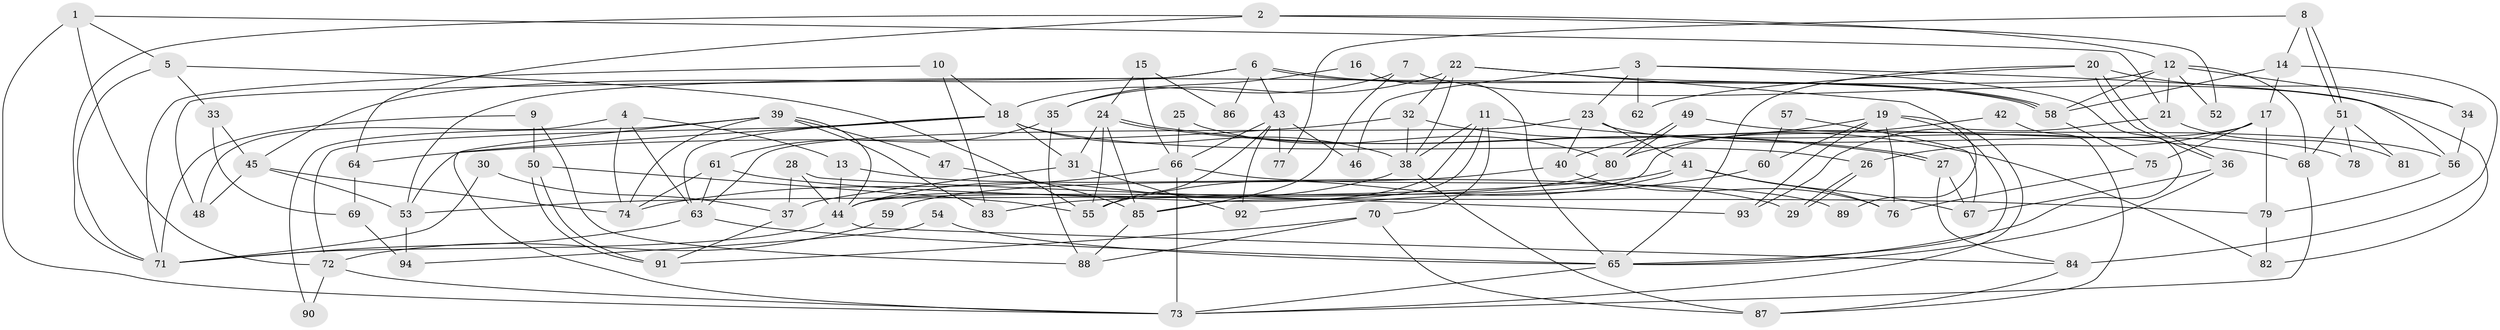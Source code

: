 // coarse degree distribution, {10: 0.1, 14: 0.03333333333333333, 8: 0.1, 5: 0.13333333333333333, 9: 0.03333333333333333, 7: 0.1, 6: 0.03333333333333333, 3: 0.03333333333333333, 13: 0.06666666666666667, 2: 0.26666666666666666, 11: 0.03333333333333333, 4: 0.06666666666666667}
// Generated by graph-tools (version 1.1) at 2025/18/03/04/25 18:18:49]
// undirected, 94 vertices, 188 edges
graph export_dot {
graph [start="1"]
  node [color=gray90,style=filled];
  1;
  2;
  3;
  4;
  5;
  6;
  7;
  8;
  9;
  10;
  11;
  12;
  13;
  14;
  15;
  16;
  17;
  18;
  19;
  20;
  21;
  22;
  23;
  24;
  25;
  26;
  27;
  28;
  29;
  30;
  31;
  32;
  33;
  34;
  35;
  36;
  37;
  38;
  39;
  40;
  41;
  42;
  43;
  44;
  45;
  46;
  47;
  48;
  49;
  50;
  51;
  52;
  53;
  54;
  55;
  56;
  57;
  58;
  59;
  60;
  61;
  62;
  63;
  64;
  65;
  66;
  67;
  68;
  69;
  70;
  71;
  72;
  73;
  74;
  75;
  76;
  77;
  78;
  79;
  80;
  81;
  82;
  83;
  84;
  85;
  86;
  87;
  88;
  89;
  90;
  91;
  92;
  93;
  94;
  1 -- 21;
  1 -- 73;
  1 -- 5;
  1 -- 72;
  2 -- 71;
  2 -- 12;
  2 -- 52;
  2 -- 64;
  3 -- 56;
  3 -- 65;
  3 -- 23;
  3 -- 46;
  3 -- 62;
  4 -- 74;
  4 -- 63;
  4 -- 13;
  4 -- 48;
  5 -- 71;
  5 -- 33;
  5 -- 55;
  6 -- 58;
  6 -- 58;
  6 -- 43;
  6 -- 45;
  6 -- 48;
  6 -- 86;
  7 -- 85;
  7 -- 18;
  7 -- 82;
  8 -- 51;
  8 -- 51;
  8 -- 14;
  8 -- 77;
  9 -- 71;
  9 -- 50;
  9 -- 88;
  10 -- 71;
  10 -- 18;
  10 -- 83;
  11 -- 68;
  11 -- 44;
  11 -- 38;
  11 -- 70;
  11 -- 85;
  12 -- 53;
  12 -- 58;
  12 -- 21;
  12 -- 34;
  12 -- 52;
  12 -- 68;
  13 -- 44;
  13 -- 29;
  14 -- 84;
  14 -- 17;
  14 -- 58;
  15 -- 24;
  15 -- 66;
  15 -- 86;
  16 -- 65;
  16 -- 35;
  17 -- 26;
  17 -- 75;
  17 -- 44;
  17 -- 79;
  18 -- 38;
  18 -- 72;
  18 -- 26;
  18 -- 31;
  18 -- 53;
  18 -- 63;
  19 -- 65;
  19 -- 76;
  19 -- 40;
  19 -- 60;
  19 -- 73;
  19 -- 93;
  20 -- 36;
  20 -- 36;
  20 -- 65;
  20 -- 34;
  20 -- 62;
  21 -- 93;
  21 -- 81;
  22 -- 58;
  22 -- 32;
  22 -- 35;
  22 -- 38;
  22 -- 89;
  23 -- 63;
  23 -- 40;
  23 -- 41;
  23 -- 78;
  24 -- 27;
  24 -- 27;
  24 -- 55;
  24 -- 31;
  24 -- 85;
  25 -- 66;
  25 -- 80;
  26 -- 29;
  26 -- 29;
  27 -- 84;
  27 -- 67;
  28 -- 37;
  28 -- 44;
  28 -- 93;
  30 -- 37;
  30 -- 71;
  31 -- 37;
  31 -- 92;
  32 -- 82;
  32 -- 38;
  32 -- 64;
  33 -- 45;
  33 -- 69;
  34 -- 56;
  35 -- 88;
  35 -- 61;
  36 -- 67;
  36 -- 65;
  37 -- 91;
  38 -- 44;
  38 -- 87;
  39 -- 73;
  39 -- 44;
  39 -- 47;
  39 -- 74;
  39 -- 83;
  39 -- 90;
  40 -- 59;
  40 -- 76;
  41 -- 53;
  41 -- 55;
  41 -- 67;
  41 -- 76;
  42 -- 80;
  42 -- 87;
  43 -- 66;
  43 -- 55;
  43 -- 46;
  43 -- 77;
  43 -- 92;
  44 -- 71;
  44 -- 84;
  45 -- 48;
  45 -- 53;
  45 -- 74;
  47 -- 85;
  49 -- 56;
  49 -- 80;
  49 -- 80;
  50 -- 91;
  50 -- 91;
  50 -- 55;
  51 -- 68;
  51 -- 78;
  51 -- 81;
  53 -- 94;
  54 -- 65;
  54 -- 94;
  56 -- 79;
  57 -- 60;
  57 -- 67;
  58 -- 75;
  59 -- 72;
  60 -- 92;
  61 -- 74;
  61 -- 63;
  61 -- 79;
  63 -- 65;
  63 -- 71;
  64 -- 69;
  65 -- 73;
  66 -- 73;
  66 -- 74;
  66 -- 89;
  68 -- 73;
  69 -- 94;
  70 -- 88;
  70 -- 87;
  70 -- 91;
  72 -- 73;
  72 -- 90;
  75 -- 76;
  79 -- 82;
  80 -- 83;
  84 -- 87;
  85 -- 88;
}
